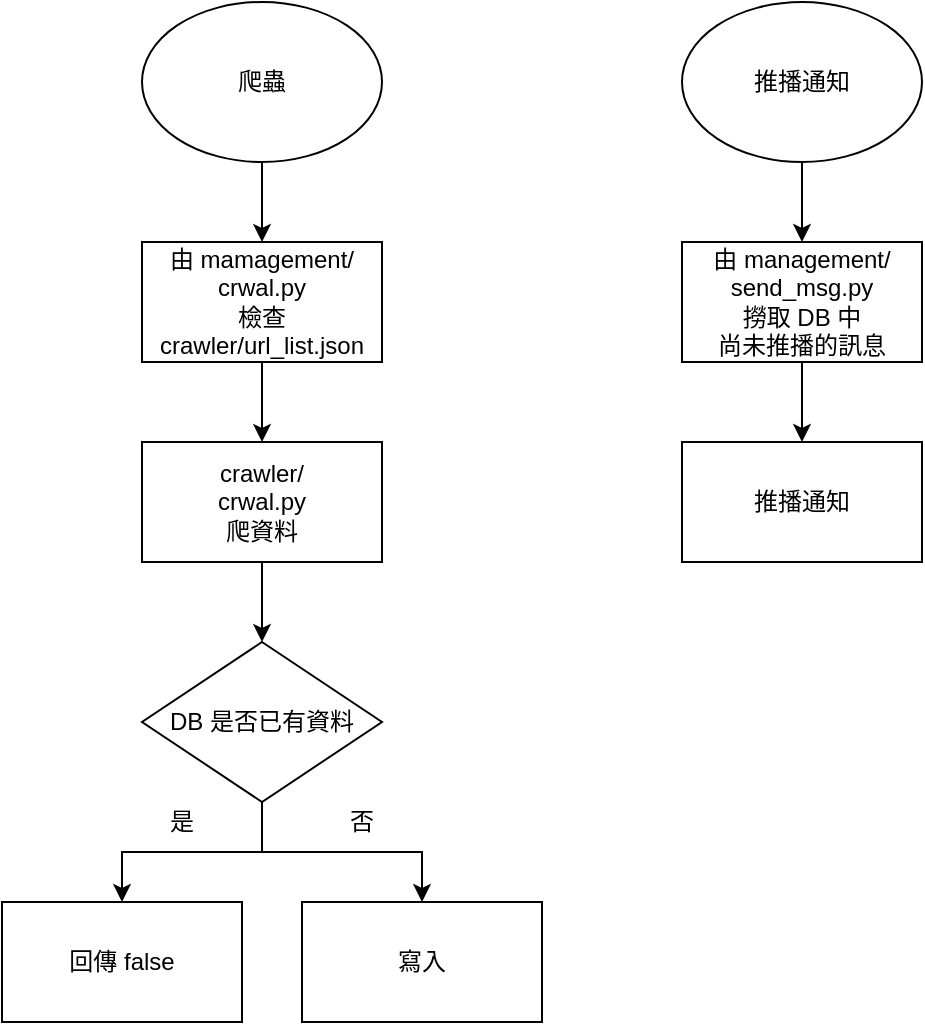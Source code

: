 <mxfile version="13.0.9">
    <diagram id="sl9N29BKz9NnmdjRtrzm" name="Page-1">
        <mxGraphModel dx="606" dy="635" grid="1" gridSize="10" guides="1" tooltips="1" connect="1" arrows="1" fold="1" page="1" pageScale="1" pageWidth="850" pageHeight="1100" background="none" math="0" shadow="0">
            <root>
                <mxCell id="0"/>
                <mxCell id="1" parent="0"/>
                <mxCell id="6" style="edgeStyle=orthogonalEdgeStyle;rounded=0;orthogonalLoop=1;jettySize=auto;html=1;entryX=0.5;entryY=0;entryDx=0;entryDy=0;" parent="1" source="4" target="5" edge="1">
                    <mxGeometry relative="1" as="geometry"/>
                </mxCell>
                <mxCell id="4" value="爬蟲" style="ellipse;whiteSpace=wrap;html=1;" parent="1" vertex="1">
                    <mxGeometry x="80" y="80" width="120" height="80" as="geometry"/>
                </mxCell>
                <mxCell id="8" style="edgeStyle=orthogonalEdgeStyle;rounded=0;orthogonalLoop=1;jettySize=auto;html=1;exitX=0.5;exitY=1;exitDx=0;exitDy=0;" parent="1" source="5" target="7" edge="1">
                    <mxGeometry relative="1" as="geometry"/>
                </mxCell>
                <mxCell id="5" value="由 mamagement/&lt;br&gt;crwal.py&lt;br&gt;檢查 crawler/url_list.json" style="rounded=0;whiteSpace=wrap;html=1;" parent="1" vertex="1">
                    <mxGeometry x="80" y="200" width="120" height="60" as="geometry"/>
                </mxCell>
                <mxCell id="15" style="edgeStyle=orthogonalEdgeStyle;rounded=0;orthogonalLoop=1;jettySize=auto;html=1;entryX=0.5;entryY=0;entryDx=0;entryDy=0;" parent="1" source="7" target="9" edge="1">
                    <mxGeometry relative="1" as="geometry"/>
                </mxCell>
                <mxCell id="7" value="crawler/&lt;br&gt;crwal.py&lt;br&gt;爬資料" style="rounded=0;whiteSpace=wrap;html=1;" parent="1" vertex="1">
                    <mxGeometry x="80" y="300" width="120" height="60" as="geometry"/>
                </mxCell>
                <mxCell id="13" style="edgeStyle=orthogonalEdgeStyle;rounded=0;orthogonalLoop=1;jettySize=auto;html=1;entryX=0.5;entryY=0;entryDx=0;entryDy=0;" parent="1" source="9" target="11" edge="1">
                    <mxGeometry relative="1" as="geometry"/>
                </mxCell>
                <mxCell id="14" style="edgeStyle=orthogonalEdgeStyle;rounded=0;orthogonalLoop=1;jettySize=auto;html=1;entryX=0.5;entryY=0;entryDx=0;entryDy=0;" parent="1" source="9" target="12" edge="1">
                    <mxGeometry relative="1" as="geometry"/>
                </mxCell>
                <mxCell id="9" value="DB 是否已有資料" style="rhombus;whiteSpace=wrap;html=1;" parent="1" vertex="1">
                    <mxGeometry x="80" y="400" width="120" height="80" as="geometry"/>
                </mxCell>
                <mxCell id="11" value="寫入" style="rounded=0;whiteSpace=wrap;html=1;" parent="1" vertex="1">
                    <mxGeometry x="160" y="530" width="120" height="60" as="geometry"/>
                </mxCell>
                <mxCell id="12" value="回傳 false" style="rounded=0;whiteSpace=wrap;html=1;" parent="1" vertex="1">
                    <mxGeometry x="10" y="530" width="120" height="60" as="geometry"/>
                </mxCell>
                <mxCell id="18" style="edgeStyle=orthogonalEdgeStyle;rounded=0;orthogonalLoop=1;jettySize=auto;html=1;entryX=0.5;entryY=0;entryDx=0;entryDy=0;" parent="1" source="16" target="17" edge="1">
                    <mxGeometry relative="1" as="geometry"/>
                </mxCell>
                <mxCell id="16" value="推播通知" style="ellipse;whiteSpace=wrap;html=1;" parent="1" vertex="1">
                    <mxGeometry x="350" y="80" width="120" height="80" as="geometry"/>
                </mxCell>
                <mxCell id="20" style="edgeStyle=orthogonalEdgeStyle;rounded=0;orthogonalLoop=1;jettySize=auto;html=1;entryX=0.5;entryY=0;entryDx=0;entryDy=0;" parent="1" source="17" target="19" edge="1">
                    <mxGeometry relative="1" as="geometry"/>
                </mxCell>
                <mxCell id="17" value="由 management/&lt;br&gt;send_msg.py&lt;br&gt;撈取 DB 中&lt;br&gt;尚未推播的訊息" style="rounded=0;whiteSpace=wrap;html=1;" parent="1" vertex="1">
                    <mxGeometry x="350" y="200" width="120" height="60" as="geometry"/>
                </mxCell>
                <mxCell id="19" value="推播通知" style="rounded=0;whiteSpace=wrap;html=1;" parent="1" vertex="1">
                    <mxGeometry x="350" y="300" width="120" height="60" as="geometry"/>
                </mxCell>
                <mxCell id="21" value="否" style="text;html=1;strokeColor=none;fillColor=none;align=center;verticalAlign=middle;whiteSpace=wrap;rounded=0;" parent="1" vertex="1">
                    <mxGeometry x="170" y="480" width="40" height="20" as="geometry"/>
                </mxCell>
                <mxCell id="22" value="是" style="text;html=1;strokeColor=none;fillColor=none;align=center;verticalAlign=middle;whiteSpace=wrap;rounded=0;" parent="1" vertex="1">
                    <mxGeometry x="80" y="480" width="40" height="20" as="geometry"/>
                </mxCell>
            </root>
        </mxGraphModel>
    </diagram>
</mxfile>
